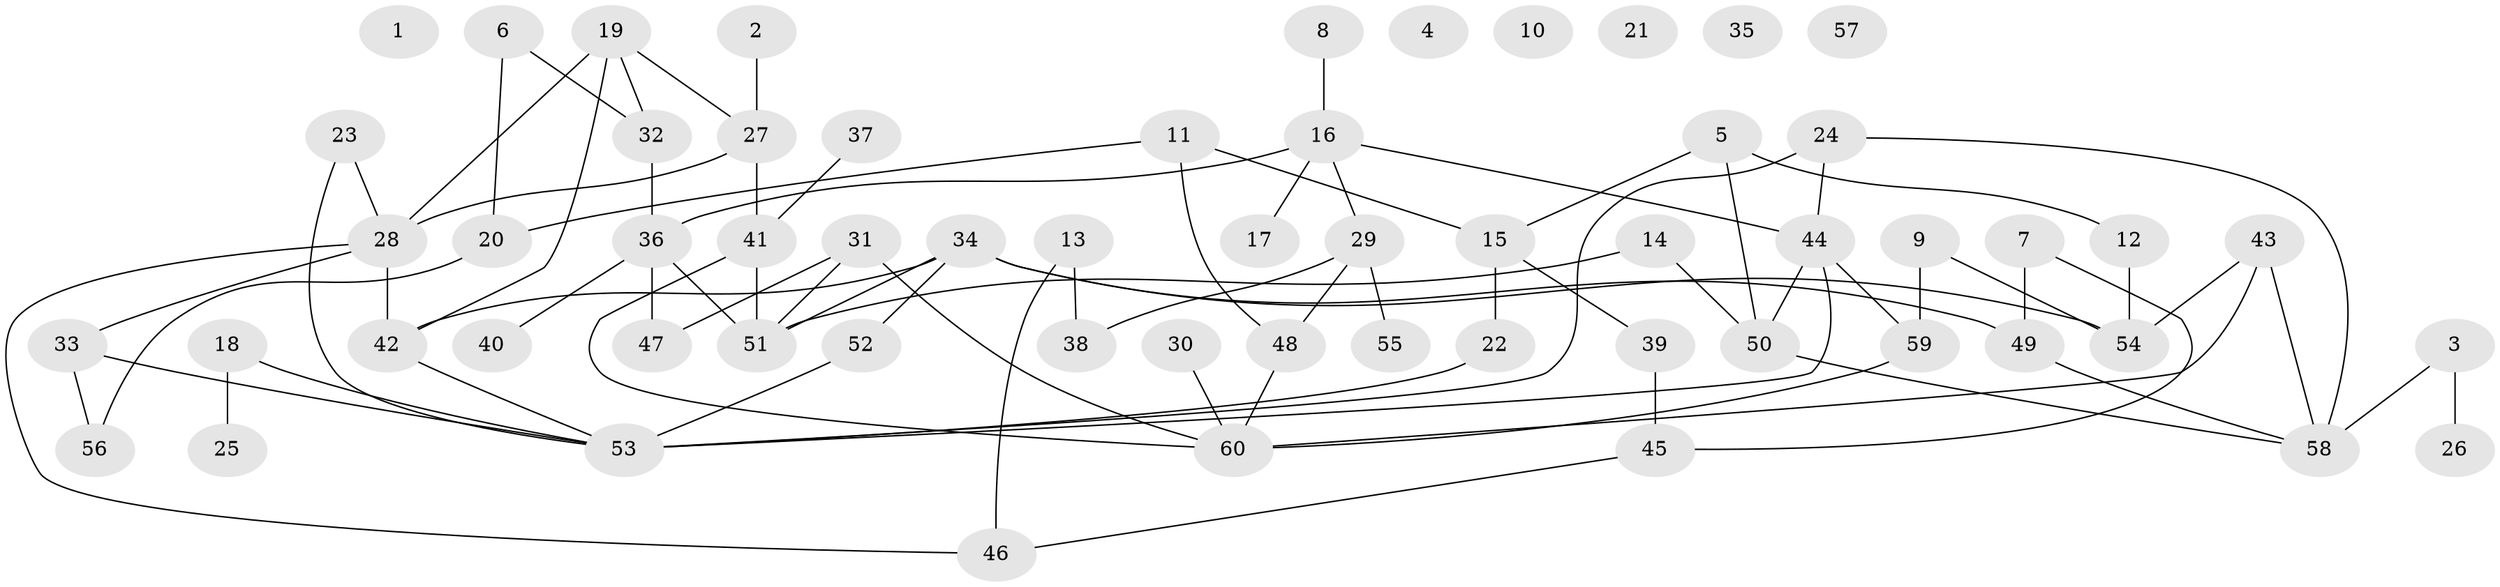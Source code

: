 // Generated by graph-tools (version 1.1) at 2025/38/03/09/25 04:38:58]
// undirected, 60 vertices, 80 edges
graph export_dot {
graph [start="1"]
  node [color=gray90,style=filled];
  1;
  2;
  3;
  4;
  5;
  6;
  7;
  8;
  9;
  10;
  11;
  12;
  13;
  14;
  15;
  16;
  17;
  18;
  19;
  20;
  21;
  22;
  23;
  24;
  25;
  26;
  27;
  28;
  29;
  30;
  31;
  32;
  33;
  34;
  35;
  36;
  37;
  38;
  39;
  40;
  41;
  42;
  43;
  44;
  45;
  46;
  47;
  48;
  49;
  50;
  51;
  52;
  53;
  54;
  55;
  56;
  57;
  58;
  59;
  60;
  2 -- 27;
  3 -- 26;
  3 -- 58;
  5 -- 12;
  5 -- 15;
  5 -- 50;
  6 -- 20;
  6 -- 32;
  7 -- 45;
  7 -- 49;
  8 -- 16;
  9 -- 54;
  9 -- 59;
  11 -- 15;
  11 -- 20;
  11 -- 48;
  12 -- 54;
  13 -- 38;
  13 -- 46;
  14 -- 50;
  14 -- 51;
  15 -- 22;
  15 -- 39;
  16 -- 17;
  16 -- 29;
  16 -- 36;
  16 -- 44;
  18 -- 25;
  18 -- 53;
  19 -- 27;
  19 -- 28;
  19 -- 32;
  19 -- 42;
  20 -- 56;
  22 -- 53;
  23 -- 28;
  23 -- 53;
  24 -- 44;
  24 -- 53;
  24 -- 58;
  27 -- 28;
  27 -- 41;
  28 -- 33;
  28 -- 42;
  28 -- 46;
  29 -- 38;
  29 -- 48;
  29 -- 55;
  30 -- 60;
  31 -- 47;
  31 -- 51;
  31 -- 60;
  32 -- 36;
  33 -- 53;
  33 -- 56;
  34 -- 42;
  34 -- 49;
  34 -- 51;
  34 -- 52;
  34 -- 54;
  36 -- 40;
  36 -- 47;
  36 -- 51;
  37 -- 41;
  39 -- 45;
  41 -- 51;
  41 -- 60;
  42 -- 53;
  43 -- 54;
  43 -- 58;
  43 -- 60;
  44 -- 50;
  44 -- 53;
  44 -- 59;
  45 -- 46;
  48 -- 60;
  49 -- 58;
  50 -- 58;
  52 -- 53;
  59 -- 60;
}
